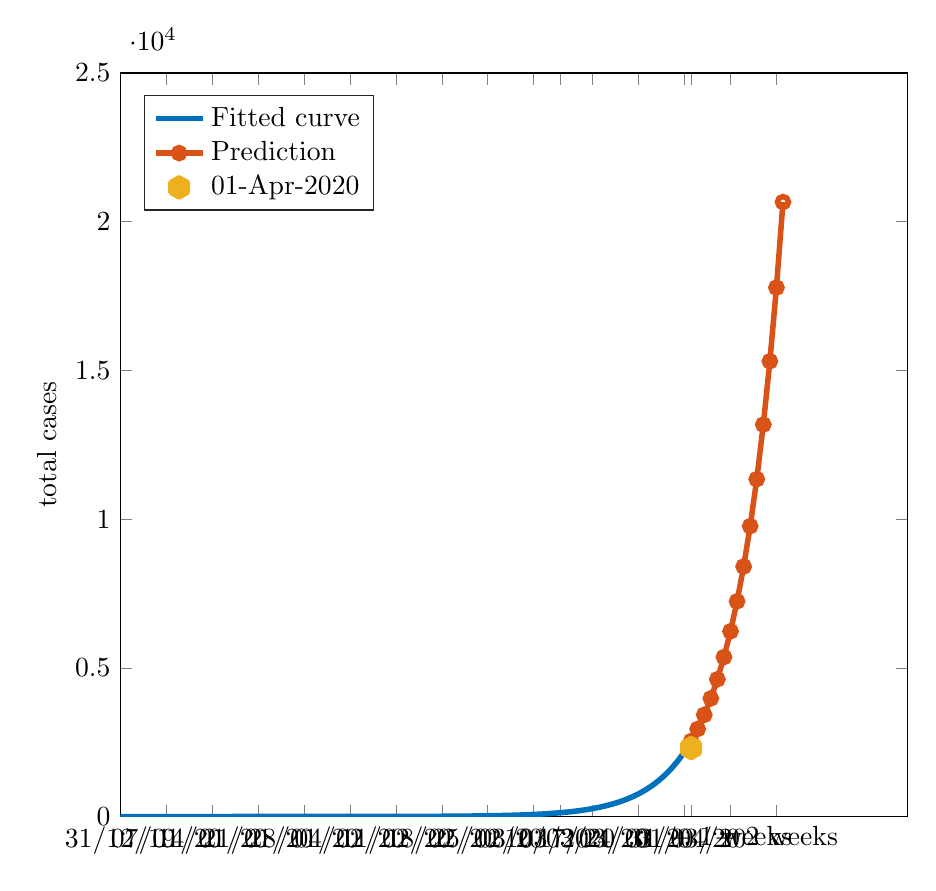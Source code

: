 % This file was created by matlab2tikz.
% Minimal pgfplots version: 1.3
%
\definecolor{mycolor1}{rgb}{0.0,0.447,0.741}%
\definecolor{mycolor2}{rgb}{0.85,0.325,0.098}%
\definecolor{mycolor3}{rgb}{0.929,0.694,0.125}%
%
\begin{tikzpicture}

\begin{axis}[%
width=10cm,
height=9.442cm,
at={(0cm,0cm)},
scale only axis,
xmin=0,
xmax=120,
xtick={0,7,14,21,28,35,42,49,56,63,67,72,79,86,87,93,100},
xticklabels={{31/12/19},{07/01/20},{14/01/20},{21/01/20},{28/01/20},{04/02/20},{11/02/20},{18/02/20},{25/02/20},{03/03/20},{10/03/20},{17/03/20},{24/03/20},{31/03/20},{01/04/20},{+ 1 weeks},{+ 2 weeks}},
ymin=0,
ymax=25000,
ylabel={total cases},
legend style={at={(0.03,0.97)},anchor=north west,legend cell align=left,align=left,draw=white!15!black}
]
\addplot [color=mycolor1,solid,line width=2.0pt]
  table[row sep=crcr]{%
0	0.005\\
1	0.006\\
2	0.007\\
3	0.009\\
4	0.01\\
5	0.012\\
6	0.014\\
7	0.016\\
8	0.018\\
9	0.021\\
10	0.025\\
11	0.029\\
12	0.033\\
13	0.039\\
14	0.045\\
15	0.052\\
16	0.06\\
17	0.07\\
18	0.082\\
19	0.095\\
20	0.11\\
21	0.128\\
22	0.149\\
23	0.173\\
24	0.201\\
25	0.233\\
26	0.271\\
27	0.315\\
28	0.365\\
29	0.425\\
30	0.493\\
31	0.573\\
32	0.666\\
33	0.773\\
34	0.898\\
35	1.043\\
36	1.212\\
37	1.408\\
38	1.636\\
39	1.901\\
40	2.208\\
41	2.565\\
42	2.98\\
43	3.462\\
44	4.022\\
45	4.672\\
46	5.428\\
47	6.305\\
48	7.325\\
49	8.51\\
50	9.886\\
51	11.484\\
52	13.342\\
53	15.499\\
54	18.006\\
55	20.918\\
56	24.301\\
57	28.23\\
58	32.796\\
59	38.1\\
60	44.261\\
61	51.419\\
62	59.734\\
63	69.395\\
64	80.617\\
65	93.654\\
66	108.8\\
67	126.395\\
68	146.836\\
69	170.582\\
70	198.169\\
71	230.216\\
72	267.447\\
73	310.698\\
74	360.944\\
75	419.316\\
76	487.128\\
77	565.906\\
78	657.424\\
79	763.743\\
80	887.255\\
81	1030.742\\
82	1197.433\\
83	1391.081\\
84	1616.047\\
85	1877.393\\
86	2181.005\\
87	2533.716\\
};
\addlegendentry{Fitted curve};

\addplot [color=mycolor2,solid,line width=2.0pt,mark=o,mark options={solid}]
  table[row sep=crcr]{%
87	2534\\
88	2943\\
89	3419\\
90	3972\\
91	4615\\
92	5361\\
93	6228\\
94	7235\\
95	8406\\
96	9765\\
97	11344\\
98	13179\\
99	15310\\
100	17786\\
101	20662\\
};
\addlegendentry{Prediction};

\addplot [color=mycolor3,line width=8.0pt,only marks,mark=asterisk,mark options={solid}]
  table[row sep=crcr]{%
87	2302\\
};
\addlegendentry{01-Apr-2020};

\end{axis}
\end{tikzpicture}%
